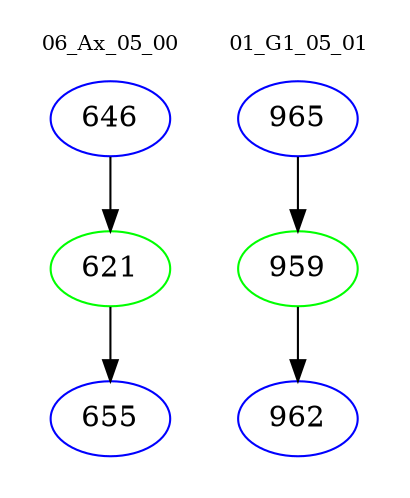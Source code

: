 digraph{
subgraph cluster_0 {
color = white
label = "06_Ax_05_00";
fontsize=10;
T0_646 [label="646", color="blue"]
T0_646 -> T0_621 [color="black"]
T0_621 [label="621", color="green"]
T0_621 -> T0_655 [color="black"]
T0_655 [label="655", color="blue"]
}
subgraph cluster_1 {
color = white
label = "01_G1_05_01";
fontsize=10;
T1_965 [label="965", color="blue"]
T1_965 -> T1_959 [color="black"]
T1_959 [label="959", color="green"]
T1_959 -> T1_962 [color="black"]
T1_962 [label="962", color="blue"]
}
}

